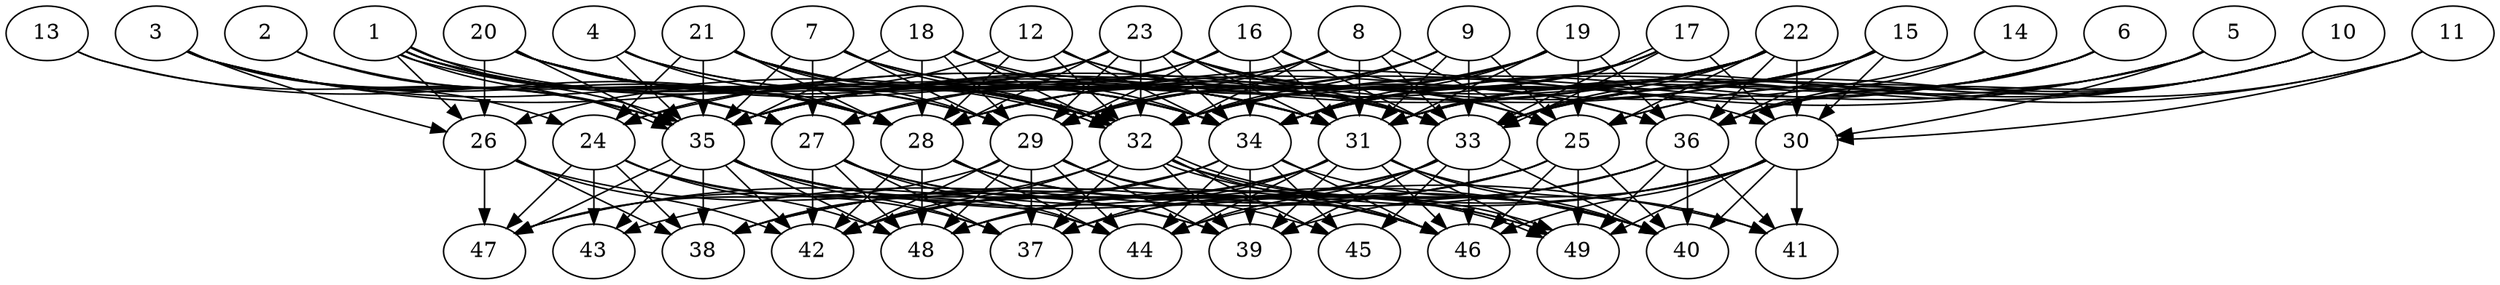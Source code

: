 // DAG (tier=3-complex, mode=data, n=49, ccr=0.532, fat=0.781, density=0.710, regular=0.224, jump=0.251, mindata=4194304, maxdata=33554432)
// DAG automatically generated by daggen at Sun Aug 24 16:33:35 2025
// /home/ermia/Project/Environments/daggen/bin/daggen --dot --ccr 0.532 --fat 0.781 --regular 0.224 --density 0.710 --jump 0.251 --mindata 4194304 --maxdata 33554432 -n 49 
digraph G {
  1 [size="15598513426395262", alpha="0.04", expect_size="7799256713197631"]
  1 -> 26 [size ="516005499502592"]
  1 -> 27 [size ="516005499502592"]
  1 -> 28 [size ="516005499502592"]
  1 -> 29 [size ="516005499502592"]
  1 -> 32 [size ="516005499502592"]
  1 -> 32 [size ="516005499502592"]
  1 -> 34 [size ="516005499502592"]
  1 -> 35 [size ="516005499502592"]
  1 -> 35 [size ="516005499502592"]
  2 [size="301149509478285504", alpha="0.18", expect_size="150574754739142752"]
  2 -> 28 [size ="6463011833249792"]
  2 -> 35 [size ="6463011833249792"]
  3 [size="2025952721638591488", alpha="0.12", expect_size="1012976360819295744"]
  3 -> 24 [size ="731785252044800"]
  3 -> 26 [size ="731785252044800"]
  3 -> 27 [size ="731785252044800"]
  3 -> 28 [size ="731785252044800"]
  3 -> 31 [size ="731785252044800"]
  3 -> 32 [size ="731785252044800"]
  3 -> 35 [size ="731785252044800"]
  4 [size="50271017180895400", alpha="0.13", expect_size="25135508590447700"]
  4 -> 28 [size ="2634009490227200"]
  4 -> 31 [size ="2634009490227200"]
  4 -> 34 [size ="2634009490227200"]
  4 -> 35 [size ="2634009490227200"]
  5 [size="135793763892495104", alpha="0.13", expect_size="67896881946247552"]
  5 -> 25 [size ="5691656300920832"]
  5 -> 28 [size ="5691656300920832"]
  5 -> 30 [size ="5691656300920832"]
  5 -> 31 [size ="5691656300920832"]
  5 -> 32 [size ="5691656300920832"]
  6 [size="230700851570029760", alpha="0.03", expect_size="115350425785014880"]
  6 -> 29 [size ="4922859847680000"]
  6 -> 31 [size ="4922859847680000"]
  6 -> 32 [size ="4922859847680000"]
  6 -> 33 [size ="4922859847680000"]
  6 -> 36 [size ="4922859847680000"]
  7 [size="67505147569176016", alpha="0.05", expect_size="33752573784588008"]
  7 -> 27 [size ="3755252343898112"]
  7 -> 29 [size ="3755252343898112"]
  7 -> 31 [size ="3755252343898112"]
  7 -> 32 [size ="3755252343898112"]
  7 -> 33 [size ="3755252343898112"]
  7 -> 35 [size ="3755252343898112"]
  8 [size="12830502049511673856", alpha="0.19", expect_size="6415251024755836928"]
  8 -> 25 [size ="6167044521197568"]
  8 -> 29 [size ="6167044521197568"]
  8 -> 31 [size ="6167044521197568"]
  8 -> 32 [size ="6167044521197568"]
  8 -> 33 [size ="6167044521197568"]
  8 -> 35 [size ="6167044521197568"]
  9 [size="82368292512046514176", alpha="0.17", expect_size="41184146256023257088"]
  9 -> 25 [size ="151447937220608"]
  9 -> 28 [size ="151447937220608"]
  9 -> 29 [size ="151447937220608"]
  9 -> 31 [size ="151447937220608"]
  9 -> 32 [size ="151447937220608"]
  9 -> 33 [size ="151447937220608"]
  10 [size="386559477113950272", alpha="0.05", expect_size="193279738556975136"]
  10 -> 25 [size ="317381314347008"]
  10 -> 31 [size ="317381314347008"]
  10 -> 33 [size ="317381314347008"]
  10 -> 34 [size ="317381314347008"]
  10 -> 36 [size ="317381314347008"]
  11 [size="1675565907379933413376", alpha="0.15", expect_size="837782953689966706688"]
  11 -> 30 [size ="1128576485163008"]
  11 -> 33 [size ="1128576485163008"]
  11 -> 34 [size ="1128576485163008"]
  12 [size="1257966006645672640512", alpha="0.20", expect_size="628983003322836320256"]
  12 -> 24 [size ="932257581760512"]
  12 -> 25 [size ="932257581760512"]
  12 -> 28 [size ="932257581760512"]
  12 -> 32 [size ="932257581760512"]
  12 -> 33 [size ="932257581760512"]
  12 -> 34 [size ="932257581760512"]
  13 [size="6806923065279450", alpha="0.16", expect_size="3403461532639725"]
  13 -> 28 [size ="335803771256832"]
  13 -> 35 [size ="335803771256832"]
  14 [size="248643143708002464", alpha="0.10", expect_size="124321571854001232"]
  14 -> 28 [size ="7689301559083008"]
  14 -> 36 [size ="7689301559083008"]
  15 [size="4513362451809966080", alpha="0.08", expect_size="2256681225904983040"]
  15 -> 27 [size ="3936652678397952"]
  15 -> 30 [size ="3936652678397952"]
  15 -> 33 [size ="3936652678397952"]
  15 -> 34 [size ="3936652678397952"]
  15 -> 35 [size ="3936652678397952"]
  15 -> 36 [size ="3936652678397952"]
  16 [size="27484287777174626238464", alpha="0.18", expect_size="13742143888587313119232"]
  16 -> 27 [size ="7285840258531328"]
  16 -> 29 [size ="7285840258531328"]
  16 -> 30 [size ="7285840258531328"]
  16 -> 31 [size ="7285840258531328"]
  16 -> 33 [size ="7285840258531328"]
  16 -> 34 [size ="7285840258531328"]
  16 -> 35 [size ="7285840258531328"]
  17 [size="559884607347545984", alpha="0.03", expect_size="279942303673772992"]
  17 -> 29 [size ="366737727946752"]
  17 -> 30 [size ="366737727946752"]
  17 -> 32 [size ="366737727946752"]
  17 -> 33 [size ="366737727946752"]
  17 -> 33 [size ="366737727946752"]
  17 -> 34 [size ="366737727946752"]
  17 -> 35 [size ="366737727946752"]
  18 [size="204229816417724416", alpha="0.01", expect_size="102114908208862208"]
  18 -> 28 [size ="6084531052347392"]
  18 -> 29 [size ="6084531052347392"]
  18 -> 32 [size ="6084531052347392"]
  18 -> 34 [size ="6084531052347392"]
  18 -> 35 [size ="6084531052347392"]
  18 -> 36 [size ="6084531052347392"]
  19 [size="62172880875318928", alpha="0.14", expect_size="31086440437659464"]
  19 -> 25 [size ="2704637677273088"]
  19 -> 29 [size ="2704637677273088"]
  19 -> 31 [size ="2704637677273088"]
  19 -> 32 [size ="2704637677273088"]
  19 -> 34 [size ="2704637677273088"]
  19 -> 35 [size ="2704637677273088"]
  19 -> 36 [size ="2704637677273088"]
  20 [size="241623492940993312", alpha="0.03", expect_size="120811746470496656"]
  20 -> 26 [size ="290129746853888"]
  20 -> 28 [size ="290129746853888"]
  20 -> 29 [size ="290129746853888"]
  20 -> 31 [size ="290129746853888"]
  20 -> 32 [size ="290129746853888"]
  20 -> 33 [size ="290129746853888"]
  20 -> 34 [size ="290129746853888"]
  20 -> 35 [size ="290129746853888"]
  21 [size="4193494601593318801408", alpha="0.06", expect_size="2096747300796659400704"]
  21 -> 24 [size ="2080370623250432"]
  21 -> 28 [size ="2080370623250432"]
  21 -> 29 [size ="2080370623250432"]
  21 -> 31 [size ="2080370623250432"]
  21 -> 32 [size ="2080370623250432"]
  21 -> 33 [size ="2080370623250432"]
  21 -> 34 [size ="2080370623250432"]
  21 -> 35 [size ="2080370623250432"]
  22 [size="19559666757620593590272", alpha="0.08", expect_size="9779833378810296795136"]
  22 -> 24 [size ="5807612364849152"]
  22 -> 25 [size ="5807612364849152"]
  22 -> 28 [size ="5807612364849152"]
  22 -> 30 [size ="5807612364849152"]
  22 -> 31 [size ="5807612364849152"]
  22 -> 32 [size ="5807612364849152"]
  22 -> 33 [size ="5807612364849152"]
  22 -> 34 [size ="5807612364849152"]
  22 -> 35 [size ="5807612364849152"]
  22 -> 36 [size ="5807612364849152"]
  23 [size="1133364072649262336", alpha="0.01", expect_size="566682036324631168"]
  23 -> 25 [size ="593451410259968"]
  23 -> 26 [size ="593451410259968"]
  23 -> 28 [size ="593451410259968"]
  23 -> 29 [size ="593451410259968"]
  23 -> 31 [size ="593451410259968"]
  23 -> 32 [size ="593451410259968"]
  23 -> 33 [size ="593451410259968"]
  23 -> 34 [size ="593451410259968"]
  23 -> 35 [size ="593451410259968"]
  23 -> 36 [size ="593451410259968"]
  24 [size="1068846467388142080", alpha="0.08", expect_size="534423233694071040"]
  24 -> 37 [size ="1368168886960128"]
  24 -> 38 [size ="1368168886960128"]
  24 -> 43 [size ="1368168886960128"]
  24 -> 44 [size ="1368168886960128"]
  24 -> 47 [size ="1368168886960128"]
  24 -> 48 [size ="1368168886960128"]
  25 [size="172862492893930912", alpha="0.08", expect_size="86431246446965456"]
  25 -> 37 [size ="3909079323901952"]
  25 -> 38 [size ="3909079323901952"]
  25 -> 40 [size ="3909079323901952"]
  25 -> 43 [size ="3909079323901952"]
  25 -> 46 [size ="3909079323901952"]
  25 -> 49 [size ="3909079323901952"]
  26 [size="1180312007800209408", alpha="0.12", expect_size="590156003900104704"]
  26 -> 38 [size ="417881560973312"]
  26 -> 39 [size ="417881560973312"]
  26 -> 42 [size ="417881560973312"]
  26 -> 47 [size ="417881560973312"]
  27 [size="1019914665885544832", alpha="0.06", expect_size="509957332942772416"]
  27 -> 37 [size ="966885185159168"]
  27 -> 42 [size ="966885185159168"]
  27 -> 44 [size ="966885185159168"]
  27 -> 45 [size ="966885185159168"]
  27 -> 46 [size ="966885185159168"]
  27 -> 48 [size ="966885185159168"]
  28 [size="152764124509269088", alpha="0.17", expect_size="76382062254634544"]
  28 -> 40 [size ="2400125242572800"]
  28 -> 42 [size ="2400125242572800"]
  28 -> 44 [size ="2400125242572800"]
  28 -> 46 [size ="2400125242572800"]
  28 -> 48 [size ="2400125242572800"]
  28 -> 49 [size ="2400125242572800"]
  29 [size="43631754095038864", alpha="0.02", expect_size="21815877047519432"]
  29 -> 37 [size ="1568028672131072"]
  29 -> 39 [size ="1568028672131072"]
  29 -> 42 [size ="1568028672131072"]
  29 -> 44 [size ="1568028672131072"]
  29 -> 46 [size ="1568028672131072"]
  29 -> 47 [size ="1568028672131072"]
  29 -> 48 [size ="1568028672131072"]
  29 -> 49 [size ="1568028672131072"]
  30 [size="356391374025550144", alpha="0.08", expect_size="178195687012775072"]
  30 -> 39 [size ="947886699315200"]
  30 -> 40 [size ="947886699315200"]
  30 -> 41 [size ="947886699315200"]
  30 -> 42 [size ="947886699315200"]
  30 -> 46 [size ="947886699315200"]
  30 -> 48 [size ="947886699315200"]
  30 -> 49 [size ="947886699315200"]
  31 [size="4572370948961556480", alpha="0.18", expect_size="2286185474480778240"]
  31 -> 37 [size ="3785485600161792"]
  31 -> 39 [size ="3785485600161792"]
  31 -> 40 [size ="3785485600161792"]
  31 -> 41 [size ="3785485600161792"]
  31 -> 42 [size ="3785485600161792"]
  31 -> 44 [size ="3785485600161792"]
  31 -> 46 [size ="3785485600161792"]
  31 -> 48 [size ="3785485600161792"]
  31 -> 49 [size ="3785485600161792"]
  32 [size="5321040962305734475776", alpha="0.01", expect_size="2660520481152867237888"]
  32 -> 37 [size ="2438303273975808"]
  32 -> 38 [size ="2438303273975808"]
  32 -> 39 [size ="2438303273975808"]
  32 -> 40 [size ="2438303273975808"]
  32 -> 42 [size ="2438303273975808"]
  32 -> 45 [size ="2438303273975808"]
  32 -> 46 [size ="2438303273975808"]
  32 -> 49 [size ="2438303273975808"]
  32 -> 49 [size ="2438303273975808"]
  33 [size="24211012541821751296", alpha="0.02", expect_size="12105506270910875648"]
  33 -> 39 [size ="8796243379617792"]
  33 -> 40 [size ="8796243379617792"]
  33 -> 44 [size ="8796243379617792"]
  33 -> 45 [size ="8796243379617792"]
  33 -> 46 [size ="8796243379617792"]
  33 -> 47 [size ="8796243379617792"]
  33 -> 48 [size ="8796243379617792"]
  34 [size="373125110241209664", alpha="0.01", expect_size="186562555120604832"]
  34 -> 39 [size ="6192545084211200"]
  34 -> 40 [size ="6192545084211200"]
  34 -> 42 [size ="6192545084211200"]
  34 -> 44 [size ="6192545084211200"]
  34 -> 45 [size ="6192545084211200"]
  34 -> 46 [size ="6192545084211200"]
  34 -> 47 [size ="6192545084211200"]
  35 [size="958016050723754606592", alpha="0.13", expect_size="479008025361877303296"]
  35 -> 37 [size ="777448882962432"]
  35 -> 38 [size ="777448882962432"]
  35 -> 39 [size ="777448882962432"]
  35 -> 40 [size ="777448882962432"]
  35 -> 41 [size ="777448882962432"]
  35 -> 42 [size ="777448882962432"]
  35 -> 43 [size ="777448882962432"]
  35 -> 47 [size ="777448882962432"]
  35 -> 48 [size ="777448882962432"]
  36 [size="430222769584630784", alpha="0.06", expect_size="215111384792315392"]
  36 -> 37 [size ="8469030222430208"]
  36 -> 38 [size ="8469030222430208"]
  36 -> 40 [size ="8469030222430208"]
  36 -> 41 [size ="8469030222430208"]
  36 -> 44 [size ="8469030222430208"]
  36 -> 49 [size ="8469030222430208"]
  37 [size="975210892640817664", alpha="0.07", expect_size="487605446320408832"]
  38 [size="13012786001412968448", alpha="0.05", expect_size="6506393000706484224"]
  39 [size="609562179460079488", alpha="0.13", expect_size="304781089730039744"]
  40 [size="4311355622433713152", alpha="0.09", expect_size="2155677811216856576"]
  41 [size="1166334855160968704", alpha="0.02", expect_size="583167427580484352"]
  42 [size="9938967718404936", alpha="0.06", expect_size="4969483859202468"]
  43 [size="1316146212120709888", alpha="0.03", expect_size="658073106060354944"]
  44 [size="1349226764088486395904", alpha="0.07", expect_size="674613382044243197952"]
  45 [size="420973842409944252416", alpha="0.16", expect_size="210486921204972126208"]
  46 [size="186235650010561568", alpha="0.20", expect_size="93117825005280784"]
  47 [size="8831829506819404857344", alpha="0.01", expect_size="4415914753409702428672"]
  48 [size="127431712900755728", alpha="0.19", expect_size="63715856450377864"]
  49 [size="8240449563131904000000", alpha="0.13", expect_size="4120224781565952000000"]
}